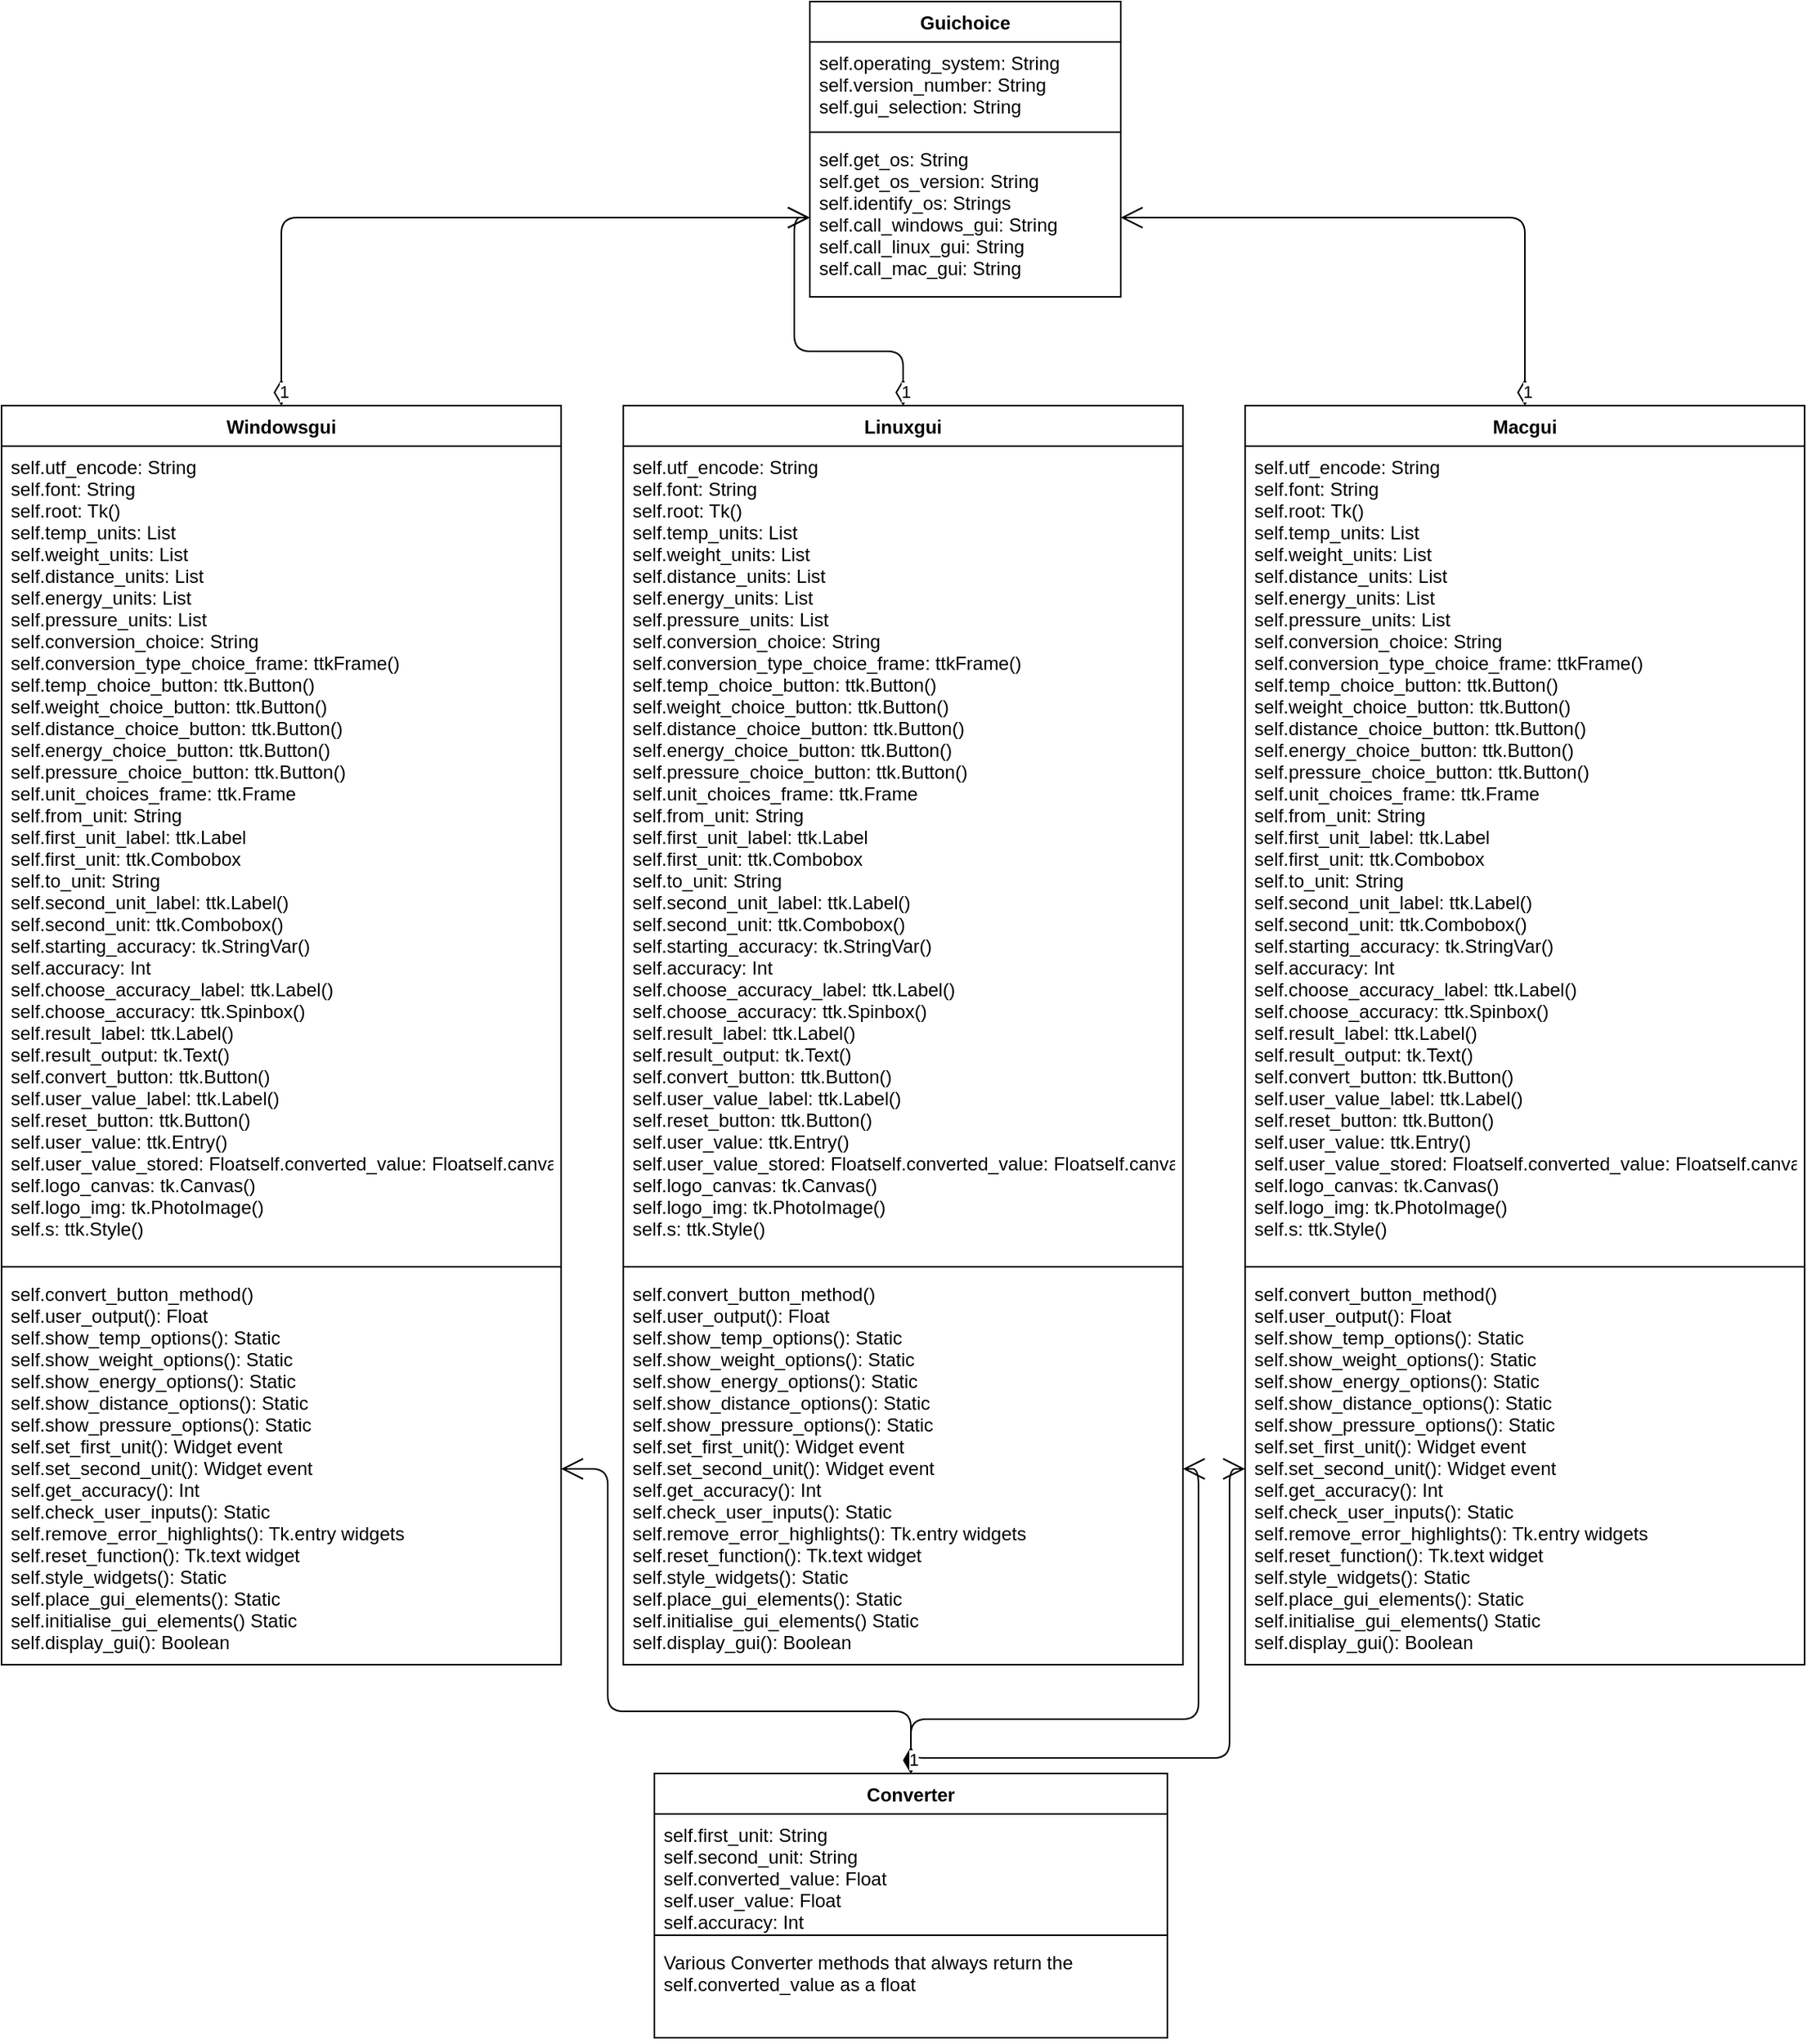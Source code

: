<mxfile version="12.1.3" pages="1"><diagram id="ZJZ9IoRSPhraWWFo9GYp" name="Page-1"><mxGraphModel dx="1328" dy="393" grid="1" gridSize="10" guides="1" tooltips="1" connect="1" arrows="1" fold="1" page="1" pageScale="1" pageWidth="827" pageHeight="1169" math="0" shadow="0"><root><mxCell id="0"/><mxCell id="1" parent="0"/><mxCell id="9L0lyv9vSPjivEOCkUxW-1" value="Guichoice" style="swimlane;fontStyle=1;align=center;verticalAlign=top;childLayout=stackLayout;horizontal=1;startSize=26;horizontalStack=0;resizeParent=1;resizeParentMax=0;resizeLast=0;collapsible=1;marginBottom=0;" vertex="1" parent="1"><mxGeometry x="560" y="20" width="200" height="190" as="geometry"/></mxCell><mxCell id="9L0lyv9vSPjivEOCkUxW-2" value="self.operating_system: String&#10;self.version_number: String&#10;self.gui_selection: String" style="text;strokeColor=none;fillColor=none;align=left;verticalAlign=top;spacingLeft=4;spacingRight=4;overflow=hidden;rotatable=0;points=[[0,0.5],[1,0.5]];portConstraint=eastwest;" vertex="1" parent="9L0lyv9vSPjivEOCkUxW-1"><mxGeometry y="26" width="200" height="54" as="geometry"/></mxCell><mxCell id="9L0lyv9vSPjivEOCkUxW-3" value="" style="line;strokeWidth=1;fillColor=none;align=left;verticalAlign=middle;spacingTop=-1;spacingLeft=3;spacingRight=3;rotatable=0;labelPosition=right;points=[];portConstraint=eastwest;" vertex="1" parent="9L0lyv9vSPjivEOCkUxW-1"><mxGeometry y="80" width="200" height="8" as="geometry"/></mxCell><mxCell id="9L0lyv9vSPjivEOCkUxW-4" value="self.get_os: String&#10;self.get_os_version: String&#10;self.identify_os: Strings&#10;self.call_windows_gui: String&#10;self.call_linux_gui: String&#10;self.call_mac_gui: String" style="text;strokeColor=none;fillColor=none;align=left;verticalAlign=top;spacingLeft=4;spacingRight=4;overflow=hidden;rotatable=0;points=[[0,0.5],[1,0.5]];portConstraint=eastwest;" vertex="1" parent="9L0lyv9vSPjivEOCkUxW-1"><mxGeometry y="88" width="200" height="102" as="geometry"/></mxCell><mxCell id="9L0lyv9vSPjivEOCkUxW-5" value="Windowsgui" style="swimlane;fontStyle=1;align=center;verticalAlign=top;childLayout=stackLayout;horizontal=1;startSize=26;horizontalStack=0;resizeParent=1;resizeParentMax=0;resizeLast=0;collapsible=1;marginBottom=0;" vertex="1" parent="1"><mxGeometry x="40" y="280" width="360" height="810" as="geometry"/></mxCell><mxCell id="9L0lyv9vSPjivEOCkUxW-6" value="self.utf_encode: String&#10;self.font: String&#10;self.root: Tk()&#10;self.temp_units: List&#10;self.weight_units: List&#10;self.distance_units: List&#10;self.energy_units: List&#10;self.pressure_units: List&#10;self.conversion_choice: String&#10;self.conversion_type_choice_frame: ttkFrame()&#10;self.temp_choice_button: ttk.Button()&#10;self.weight_choice_button: ttk.Button()&#10;self.distance_choice_button: ttk.Button()&#10;self.energy_choice_button: ttk.Button()&#10;self.pressure_choice_button: ttk.Button()&#10;self.unit_choices_frame: ttk.Frame&#10;self.from_unit: String&#10;self.first_unit_label: ttk.Label&#10;self.first_unit: ttk.Combobox&#10;self.to_unit: String&#10;self.second_unit_label: ttk.Label()&#10;self.second_unit: ttk.Combobox()&#10;self.starting_accuracy: tk.StringVar()&#10;self.accuracy: Int&#10;self.choose_accuracy_label: ttk.Label()&#10;self.choose_accuracy: ttk.Spinbox()&#10;self.result_label: ttk.Label()&#10;self.result_output: tk.Text()&#10;self.convert_button: ttk.Button()&#10;self.user_value_label: ttk.Label()&#10;self.reset_button: ttk.Button()&#10;self.user_value: ttk.Entry()&#10;self.user_value_stored: Floatself.converted_value: Floatself.canvas_window_frame: ttk.Frame()&#10;self.logo_canvas: tk.Canvas()&#10;self.logo_img: tk.PhotoImage()&#10;self.s: ttk.Style()" style="text;strokeColor=none;fillColor=none;align=left;verticalAlign=top;spacingLeft=4;spacingRight=4;overflow=hidden;rotatable=0;points=[[0,0.5],[1,0.5]];portConstraint=eastwest;" vertex="1" parent="9L0lyv9vSPjivEOCkUxW-5"><mxGeometry y="26" width="360" height="524" as="geometry"/></mxCell><mxCell id="9L0lyv9vSPjivEOCkUxW-7" value="" style="line;strokeWidth=1;fillColor=none;align=left;verticalAlign=middle;spacingTop=-1;spacingLeft=3;spacingRight=3;rotatable=0;labelPosition=right;points=[];portConstraint=eastwest;" vertex="1" parent="9L0lyv9vSPjivEOCkUxW-5"><mxGeometry y="550" width="360" height="8" as="geometry"/></mxCell><mxCell id="9L0lyv9vSPjivEOCkUxW-8" value="self.convert_button_method()&#10;self.user_output(): Float&#10;self.show_temp_options(): Static&#10;self.show_weight_options(): Static&#10;self.show_energy_options(): Static&#10;self.show_distance_options(): Static&#10;self.show_pressure_options(): Static&#10;self.set_first_unit(): Widget event&#10;self.set_second_unit(): Widget event&#10;self.get_accuracy(): Int&#10;self.check_user_inputs(): Static&#10;self.remove_error_highlights(): Tk.entry widgets&#10;self.reset_function(): Tk.text widget&#10;self.style_widgets(): Static&#10;self.place_gui_elements(): Static&#10;self.initialise_gui_elements() Static&#10;self.display_gui(): Boolean&#10;&#10;" style="text;strokeColor=none;fillColor=none;align=left;verticalAlign=top;spacingLeft=4;spacingRight=4;overflow=hidden;rotatable=0;points=[[0,0.5],[1,0.5]];portConstraint=eastwest;" vertex="1" parent="9L0lyv9vSPjivEOCkUxW-5"><mxGeometry y="558" width="360" height="252" as="geometry"/></mxCell><mxCell id="9L0lyv9vSPjivEOCkUxW-9" value="Converter" style="swimlane;fontStyle=1;align=center;verticalAlign=top;childLayout=stackLayout;horizontal=1;startSize=26;horizontalStack=0;resizeParent=1;resizeParentMax=0;resizeLast=0;collapsible=1;marginBottom=0;" vertex="1" parent="1"><mxGeometry x="460" y="1160" width="330" height="170" as="geometry"/></mxCell><mxCell id="9L0lyv9vSPjivEOCkUxW-10" value="self.first_unit: String&#10;self.second_unit: String&#10;self.converted_value: Float&#10;self.user_value: Float&#10;self.accuracy: Int" style="text;strokeColor=none;fillColor=none;align=left;verticalAlign=top;spacingLeft=4;spacingRight=4;overflow=hidden;rotatable=0;points=[[0,0.5],[1,0.5]];portConstraint=eastwest;" vertex="1" parent="9L0lyv9vSPjivEOCkUxW-9"><mxGeometry y="26" width="330" height="74" as="geometry"/></mxCell><mxCell id="9L0lyv9vSPjivEOCkUxW-11" value="" style="line;strokeWidth=1;fillColor=none;align=left;verticalAlign=middle;spacingTop=-1;spacingLeft=3;spacingRight=3;rotatable=0;labelPosition=right;points=[];portConstraint=eastwest;" vertex="1" parent="9L0lyv9vSPjivEOCkUxW-9"><mxGeometry y="100" width="330" height="8" as="geometry"/></mxCell><mxCell id="9L0lyv9vSPjivEOCkUxW-12" value="Various Converter methods that always return the&#10;self.converted_value as a float" style="text;strokeColor=none;fillColor=none;align=left;verticalAlign=top;spacingLeft=4;spacingRight=4;overflow=hidden;rotatable=0;points=[[0,0.5],[1,0.5]];portConstraint=eastwest;" vertex="1" parent="9L0lyv9vSPjivEOCkUxW-9"><mxGeometry y="108" width="330" height="62" as="geometry"/></mxCell><mxCell id="9L0lyv9vSPjivEOCkUxW-14" value="Linuxgui" style="swimlane;fontStyle=1;align=center;verticalAlign=top;childLayout=stackLayout;horizontal=1;startSize=26;horizontalStack=0;resizeParent=1;resizeParentMax=0;resizeLast=0;collapsible=1;marginBottom=0;" vertex="1" parent="1"><mxGeometry x="440" y="280" width="360" height="810" as="geometry"/></mxCell><mxCell id="9L0lyv9vSPjivEOCkUxW-15" value="self.utf_encode: String&#10;self.font: String&#10;self.root: Tk()&#10;self.temp_units: List&#10;self.weight_units: List&#10;self.distance_units: List&#10;self.energy_units: List&#10;self.pressure_units: List&#10;self.conversion_choice: String&#10;self.conversion_type_choice_frame: ttkFrame()&#10;self.temp_choice_button: ttk.Button()&#10;self.weight_choice_button: ttk.Button()&#10;self.distance_choice_button: ttk.Button()&#10;self.energy_choice_button: ttk.Button()&#10;self.pressure_choice_button: ttk.Button()&#10;self.unit_choices_frame: ttk.Frame&#10;self.from_unit: String&#10;self.first_unit_label: ttk.Label&#10;self.first_unit: ttk.Combobox&#10;self.to_unit: String&#10;self.second_unit_label: ttk.Label()&#10;self.second_unit: ttk.Combobox()&#10;self.starting_accuracy: tk.StringVar()&#10;self.accuracy: Int&#10;self.choose_accuracy_label: ttk.Label()&#10;self.choose_accuracy: ttk.Spinbox()&#10;self.result_label: ttk.Label()&#10;self.result_output: tk.Text()&#10;self.convert_button: ttk.Button()&#10;self.user_value_label: ttk.Label()&#10;self.reset_button: ttk.Button()&#10;self.user_value: ttk.Entry()&#10;self.user_value_stored: Floatself.converted_value: Floatself.canvas_window_frame: ttk.Frame()&#10;self.logo_canvas: tk.Canvas()&#10;self.logo_img: tk.PhotoImage()&#10;self.s: ttk.Style()" style="text;strokeColor=none;fillColor=none;align=left;verticalAlign=top;spacingLeft=4;spacingRight=4;overflow=hidden;rotatable=0;points=[[0,0.5],[1,0.5]];portConstraint=eastwest;" vertex="1" parent="9L0lyv9vSPjivEOCkUxW-14"><mxGeometry y="26" width="360" height="524" as="geometry"/></mxCell><mxCell id="9L0lyv9vSPjivEOCkUxW-16" value="" style="line;strokeWidth=1;fillColor=none;align=left;verticalAlign=middle;spacingTop=-1;spacingLeft=3;spacingRight=3;rotatable=0;labelPosition=right;points=[];portConstraint=eastwest;" vertex="1" parent="9L0lyv9vSPjivEOCkUxW-14"><mxGeometry y="550" width="360" height="8" as="geometry"/></mxCell><mxCell id="9L0lyv9vSPjivEOCkUxW-17" value="self.convert_button_method()&#10;self.user_output(): Float&#10;self.show_temp_options(): Static&#10;self.show_weight_options(): Static&#10;self.show_energy_options(): Static&#10;self.show_distance_options(): Static&#10;self.show_pressure_options(): Static&#10;self.set_first_unit(): Widget event&#10;self.set_second_unit(): Widget event&#10;self.get_accuracy(): Int&#10;self.check_user_inputs(): Static&#10;self.remove_error_highlights(): Tk.entry widgets&#10;self.reset_function(): Tk.text widget&#10;self.style_widgets(): Static&#10;self.place_gui_elements(): Static&#10;self.initialise_gui_elements() Static&#10;self.display_gui(): Boolean&#10;&#10;" style="text;strokeColor=none;fillColor=none;align=left;verticalAlign=top;spacingLeft=4;spacingRight=4;overflow=hidden;rotatable=0;points=[[0,0.5],[1,0.5]];portConstraint=eastwest;" vertex="1" parent="9L0lyv9vSPjivEOCkUxW-14"><mxGeometry y="558" width="360" height="252" as="geometry"/></mxCell><mxCell id="9L0lyv9vSPjivEOCkUxW-18" value="Macgui" style="swimlane;fontStyle=1;align=center;verticalAlign=top;childLayout=stackLayout;horizontal=1;startSize=26;horizontalStack=0;resizeParent=1;resizeParentMax=0;resizeLast=0;collapsible=1;marginBottom=0;" vertex="1" parent="1"><mxGeometry x="840" y="280" width="360" height="810" as="geometry"/></mxCell><mxCell id="9L0lyv9vSPjivEOCkUxW-19" value="self.utf_encode: String&#10;self.font: String&#10;self.root: Tk()&#10;self.temp_units: List&#10;self.weight_units: List&#10;self.distance_units: List&#10;self.energy_units: List&#10;self.pressure_units: List&#10;self.conversion_choice: String&#10;self.conversion_type_choice_frame: ttkFrame()&#10;self.temp_choice_button: ttk.Button()&#10;self.weight_choice_button: ttk.Button()&#10;self.distance_choice_button: ttk.Button()&#10;self.energy_choice_button: ttk.Button()&#10;self.pressure_choice_button: ttk.Button()&#10;self.unit_choices_frame: ttk.Frame&#10;self.from_unit: String&#10;self.first_unit_label: ttk.Label&#10;self.first_unit: ttk.Combobox&#10;self.to_unit: String&#10;self.second_unit_label: ttk.Label()&#10;self.second_unit: ttk.Combobox()&#10;self.starting_accuracy: tk.StringVar()&#10;self.accuracy: Int&#10;self.choose_accuracy_label: ttk.Label()&#10;self.choose_accuracy: ttk.Spinbox()&#10;self.result_label: ttk.Label()&#10;self.result_output: tk.Text()&#10;self.convert_button: ttk.Button()&#10;self.user_value_label: ttk.Label()&#10;self.reset_button: ttk.Button()&#10;self.user_value: ttk.Entry()&#10;self.user_value_stored: Floatself.converted_value: Floatself.canvas_window_frame: ttk.Frame()&#10;self.logo_canvas: tk.Canvas()&#10;self.logo_img: tk.PhotoImage()&#10;self.s: ttk.Style()" style="text;strokeColor=none;fillColor=none;align=left;verticalAlign=top;spacingLeft=4;spacingRight=4;overflow=hidden;rotatable=0;points=[[0,0.5],[1,0.5]];portConstraint=eastwest;" vertex="1" parent="9L0lyv9vSPjivEOCkUxW-18"><mxGeometry y="26" width="360" height="524" as="geometry"/></mxCell><mxCell id="9L0lyv9vSPjivEOCkUxW-20" value="" style="line;strokeWidth=1;fillColor=none;align=left;verticalAlign=middle;spacingTop=-1;spacingLeft=3;spacingRight=3;rotatable=0;labelPosition=right;points=[];portConstraint=eastwest;" vertex="1" parent="9L0lyv9vSPjivEOCkUxW-18"><mxGeometry y="550" width="360" height="8" as="geometry"/></mxCell><mxCell id="9L0lyv9vSPjivEOCkUxW-21" value="self.convert_button_method()&#10;self.user_output(): Float&#10;self.show_temp_options(): Static&#10;self.show_weight_options(): Static&#10;self.show_energy_options(): Static&#10;self.show_distance_options(): Static&#10;self.show_pressure_options(): Static&#10;self.set_first_unit(): Widget event&#10;self.set_second_unit(): Widget event&#10;self.get_accuracy(): Int&#10;self.check_user_inputs(): Static&#10;self.remove_error_highlights(): Tk.entry widgets&#10;self.reset_function(): Tk.text widget&#10;self.style_widgets(): Static&#10;self.place_gui_elements(): Static&#10;self.initialise_gui_elements() Static&#10;self.display_gui(): Boolean&#10;&#10;" style="text;strokeColor=none;fillColor=none;align=left;verticalAlign=top;spacingLeft=4;spacingRight=4;overflow=hidden;rotatable=0;points=[[0,0.5],[1,0.5]];portConstraint=eastwest;" vertex="1" parent="9L0lyv9vSPjivEOCkUxW-18"><mxGeometry y="558" width="360" height="252" as="geometry"/></mxCell><mxCell id="9L0lyv9vSPjivEOCkUxW-25" value="1" style="endArrow=open;html=1;endSize=12;startArrow=diamondThin;startSize=14;startFill=0;edgeStyle=orthogonalEdgeStyle;align=left;verticalAlign=bottom;exitX=0.5;exitY=0;exitDx=0;exitDy=0;entryX=0;entryY=0.5;entryDx=0;entryDy=0;" edge="1" parent="1" source="9L0lyv9vSPjivEOCkUxW-5" target="9L0lyv9vSPjivEOCkUxW-4"><mxGeometry x="-1" y="3" relative="1" as="geometry"><mxPoint x="260" y="130" as="sourcePoint"/><mxPoint x="420" y="130" as="targetPoint"/></mxGeometry></mxCell><mxCell id="9L0lyv9vSPjivEOCkUxW-26" value="1" style="endArrow=open;html=1;endSize=12;startArrow=diamondThin;startSize=14;startFill=0;edgeStyle=orthogonalEdgeStyle;align=left;verticalAlign=bottom;exitX=0.5;exitY=0;exitDx=0;exitDy=0;" edge="1" parent="1" source="9L0lyv9vSPjivEOCkUxW-14" target="9L0lyv9vSPjivEOCkUxW-4"><mxGeometry x="-1" y="3" relative="1" as="geometry"><mxPoint x="580" y="250" as="sourcePoint"/><mxPoint x="740" y="250" as="targetPoint"/></mxGeometry></mxCell><mxCell id="9L0lyv9vSPjivEOCkUxW-27" value="1" style="endArrow=open;html=1;endSize=12;startArrow=diamondThin;startSize=14;startFill=0;edgeStyle=orthogonalEdgeStyle;align=left;verticalAlign=bottom;exitX=0.5;exitY=0;exitDx=0;exitDy=0;entryX=1;entryY=0.5;entryDx=0;entryDy=0;" edge="1" parent="1" source="9L0lyv9vSPjivEOCkUxW-18" target="9L0lyv9vSPjivEOCkUxW-4"><mxGeometry x="-1" y="3" relative="1" as="geometry"><mxPoint x="930" y="110" as="sourcePoint"/><mxPoint x="1090" y="110" as="targetPoint"/></mxGeometry></mxCell><mxCell id="9L0lyv9vSPjivEOCkUxW-29" value="1" style="endArrow=open;html=1;endSize=12;startArrow=diamondThin;startSize=14;startFill=1;edgeStyle=orthogonalEdgeStyle;align=left;verticalAlign=bottom;" edge="1" parent="1" source="9L0lyv9vSPjivEOCkUxW-9" target="9L0lyv9vSPjivEOCkUxW-17"><mxGeometry x="-1" y="3" relative="1" as="geometry"><mxPoint x="590" y="1120" as="sourcePoint"/><mxPoint x="750" y="1120" as="targetPoint"/></mxGeometry></mxCell><mxCell id="9L0lyv9vSPjivEOCkUxW-30" value="1" style="endArrow=open;html=1;endSize=12;startArrow=diamondThin;startSize=14;startFill=1;edgeStyle=orthogonalEdgeStyle;align=left;verticalAlign=bottom;entryX=1;entryY=0.5;entryDx=0;entryDy=0;exitX=0.5;exitY=0;exitDx=0;exitDy=0;" edge="1" parent="1" source="9L0lyv9vSPjivEOCkUxW-9" target="9L0lyv9vSPjivEOCkUxW-8"><mxGeometry x="-1" y="3" relative="1" as="geometry"><mxPoint x="210" y="1200" as="sourcePoint"/><mxPoint x="370" y="1200" as="targetPoint"/><Array as="points"><mxPoint x="625" y="1120"/><mxPoint x="430" y="1120"/><mxPoint x="430" y="964"/></Array></mxGeometry></mxCell><mxCell id="9L0lyv9vSPjivEOCkUxW-31" value="1" style="endArrow=open;html=1;endSize=12;startArrow=diamondThin;startSize=14;startFill=1;edgeStyle=orthogonalEdgeStyle;align=left;verticalAlign=bottom;exitX=0.5;exitY=0;exitDx=0;exitDy=0;entryX=0;entryY=0.5;entryDx=0;entryDy=0;" edge="1" parent="1" source="9L0lyv9vSPjivEOCkUxW-9" target="9L0lyv9vSPjivEOCkUxW-21"><mxGeometry x="-1" y="3" relative="1" as="geometry"><mxPoint x="850" y="1170" as="sourcePoint"/><mxPoint x="1010" y="1170" as="targetPoint"/><Array as="points"><mxPoint x="625" y="1150"/><mxPoint x="830" y="1150"/><mxPoint x="830" y="964"/></Array></mxGeometry></mxCell></root></mxGraphModel></diagram></mxfile>